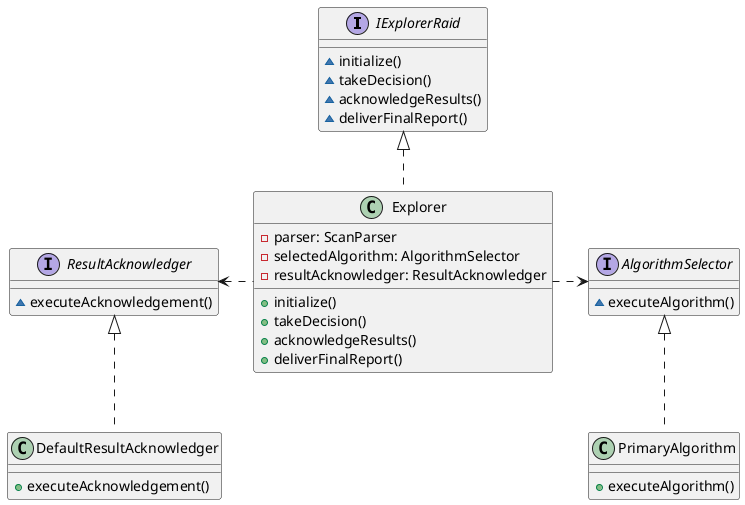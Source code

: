 @startuml AdapterUML

interface IExplorerRaid {
    ~initialize()
    ~takeDecision()
    ~acknowledgeResults()
    ~deliverFinalReport()
}
interface AlgorithmSelector {
    ~executeAlgorithm()
}
interface ResultAcknowledger {
    ~executeAcknowledgement()
}

class Explorer implements IExplorerRaid {
    -parser: ScanParser
    -selectedAlgorithm: AlgorithmSelector
    -resultAcknowledger: ResultAcknowledger
    +initialize()
    +takeDecision()
    +acknowledgeResults()
    +deliverFinalReport()
}
class PrimaryAlgorithm implements AlgorithmSelector {
    +executeAlgorithm()
}
class DefaultResultAcknowledger implements ResultAcknowledger {
    +executeAcknowledgement()
}

Explorer .right.> AlgorithmSelector
Explorer .left.> ResultAcknowledger

@enduml